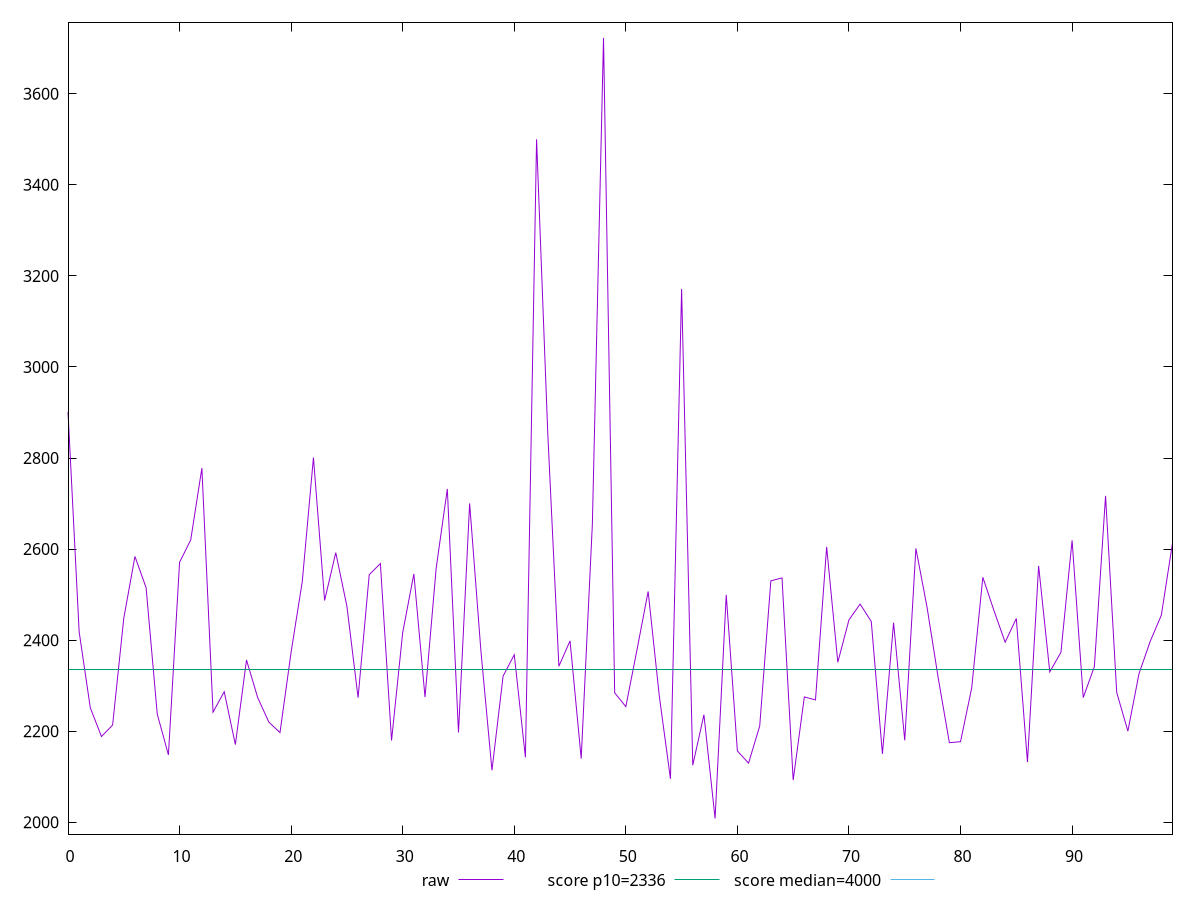 reset

$raw <<EOF
0 2901.6150000000002
1 2418.1195000000007
2 2251.2920000000004
3 2188.438
4 2213.65
5 2448.2635
6 2583.8464999999997
7 2515.2825000000003
8 2237.7075000000004
9 2148.0405
10 2571.093
11 2620.0739999999996
12 2777.8610000000003
13 2241.975
14 2286.7380000000003
15 2170.69
16 2356.426
17 2274.0969999999998
18 2220.151
19 2196.9786999999997
20 2374.0025
21 2529.1169999999993
22 2801.091
23 2487.1465
24 2592.2054999999996
25 2474.4505
26 2273.8475000000003
27 2543.7560000000003
28 2568.3035
29 2179.7430000000004
30 2416.732
31 2545.4015
32 2274.973
33 2557.8214999999996
34 2732.126
35 2197.216
36 2700.2865
37 2379.5685000000003
38 2114.2505
39 2321.254
40 2367.9964999999993
41 2142.7439999999997
42 3499.8944999999994
43 2856.1765000000005
44 2342.7805
45 2398.4775
46 2139.9115
47 2654.619499999999
48 3722.66
49 2284.3945
50 2254.0380000000005
51 2378.6855000000005
52 2506.98
53 2277.3014999999996
54 2095.5429999999997
55 3171.3
56 2125.32
57 2236.2691
58 2008.3200000000002
59 2499.4584999999997
60 2156.703
61 2129.962
62 2211.5160000000005
63 2530.402000000001
64 2536.7035000000005
65 2092.7214999999997
66 2275.294
67 2268.7709999999997
68 2604.7525000000005
69 2351.4359999999997
70 2444.5305
71 2479.2394999999997
72 2440.9815
73 2150.1965
74 2438.3705
75 2179.913
76 2601.5649999999996
77 2472.157
78 2317.0995000000003
79 2174.8695000000002
80 2177.0584999999996
81 2294.797
82 2538.0690000000004
83 2464.7025000000003
84 2395.4605
85 2447.6255
86 2132.3765
87 2563.1400000000003
88 2330.3485
89 2373.3325
90 2619.1904999999997
91 2273.875
92 2342.2125000000005
93 2716.8945
94 2285.1389999999997
95 2200.2605000000003
96 2326.551
97 2397.2345000000005
98 2454.8745000000004
99 2613.1219999999994
EOF

set key outside below
set xrange [0:99]
set yrange [1974.0332:3756.9467999999997]
set trange [1974.0332:3756.9467999999997]
set terminal svg size 640, 500 enhanced background rgb 'white'
set output "report_00015_2021-02-09T16-11-33.973Z/first-meaningful-paint/samples/pages+cached+noadtech+nomedia/raw/values.svg"

plot $raw title "raw" with line, \
     2336 title "score p10=2336", \
     4000 title "score median=4000"

reset
